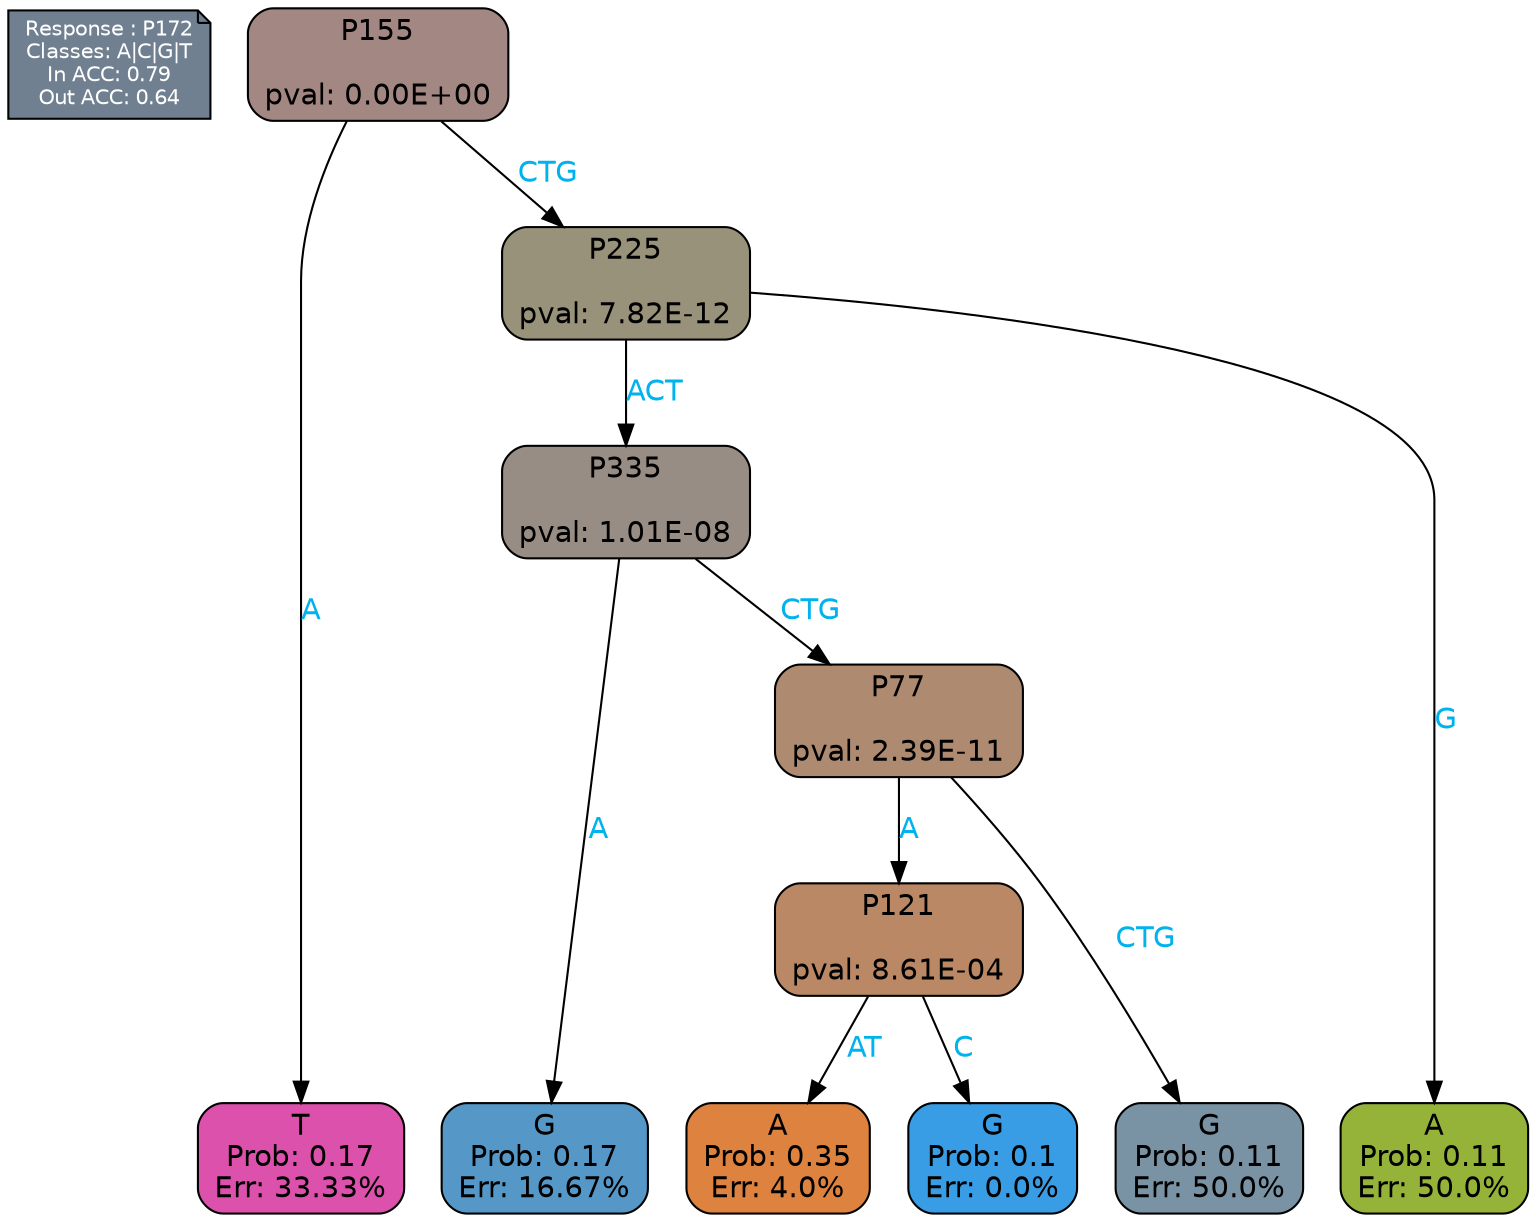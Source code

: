 digraph Tree {
node [shape=box, style="filled, rounded", color="black", fontname=helvetica] ;
graph [ranksep=equally, splines=polylines, bgcolor=transparent, dpi=600] ;
edge [fontname=helvetica] ;
LEGEND [label="Response : P172
Classes: A|C|G|T
In ACC: 0.79
Out ACC: 0.64
",shape=note,align=left,style=filled,fillcolor="slategray",fontcolor="white",fontsize=10];1 [label="P155

pval: 0.00E+00", fillcolor="#a38783"] ;
2 [label="T
Prob: 0.17
Err: 33.33%", fillcolor="#db51ab"] ;
3 [label="P225

pval: 7.82E-12", fillcolor="#98927a"] ;
4 [label="P335

pval: 1.01E-08", fillcolor="#988d85"] ;
5 [label="G
Prob: 0.17
Err: 16.67%", fillcolor="#5598c8"] ;
6 [label="P77

pval: 2.39E-11", fillcolor="#ad8a70"] ;
7 [label="P121

pval: 8.61E-04", fillcolor="#ba8864"] ;
8 [label="A
Prob: 0.35
Err: 4.0%", fillcolor="#de823f"] ;
9 [label="G
Prob: 0.1
Err: 0.0%", fillcolor="#399de5"] ;
10 [label="G
Prob: 0.11
Err: 50.0%", fillcolor="#7992a4"] ;
11 [label="A
Prob: 0.11
Err: 50.0%", fillcolor="#96b339"] ;
1 -> 2 [label="A",fontcolor=deepskyblue2] ;
1 -> 3 [label="CTG",fontcolor=deepskyblue2] ;
3 -> 11 [label="G",fontcolor=deepskyblue2] ;
3 -> 4 [label="ACT",fontcolor=deepskyblue2] ;
4 -> 5 [label="A",fontcolor=deepskyblue2] ;
4 -> 6 [label="CTG",fontcolor=deepskyblue2] ;
6 -> 10 [label="CTG",fontcolor=deepskyblue2] ;
6 -> 7 [label="A",fontcolor=deepskyblue2] ;
7 -> 8 [label="AT",fontcolor=deepskyblue2] ;
7 -> 9 [label="C",fontcolor=deepskyblue2] ;
{rank = same; 2;5;8;9;10;11;}{rank = same; LEGEND;1;}}